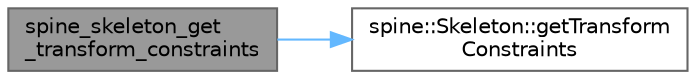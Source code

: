 digraph "spine_skeleton_get_transform_constraints"
{
 // LATEX_PDF_SIZE
  bgcolor="transparent";
  edge [fontname=Helvetica,fontsize=10,labelfontname=Helvetica,labelfontsize=10];
  node [fontname=Helvetica,fontsize=10,shape=box,height=0.2,width=0.4];
  rankdir="LR";
  Node1 [id="Node000001",label="spine_skeleton_get\l_transform_constraints",height=0.2,width=0.4,color="gray40", fillcolor="grey60", style="filled", fontcolor="black",tooltip=" "];
  Node1 -> Node2 [id="edge2_Node000001_Node000002",color="steelblue1",style="solid",tooltip=" "];
  Node2 [id="Node000002",label="spine::Skeleton::getTransform\lConstraints",height=0.2,width=0.4,color="grey40", fillcolor="white", style="filled",URL="$classspine_1_1_skeleton.html#a0d3ce3e1bfdb5c8bd8878a0b399ac23d",tooltip=" "];
}
